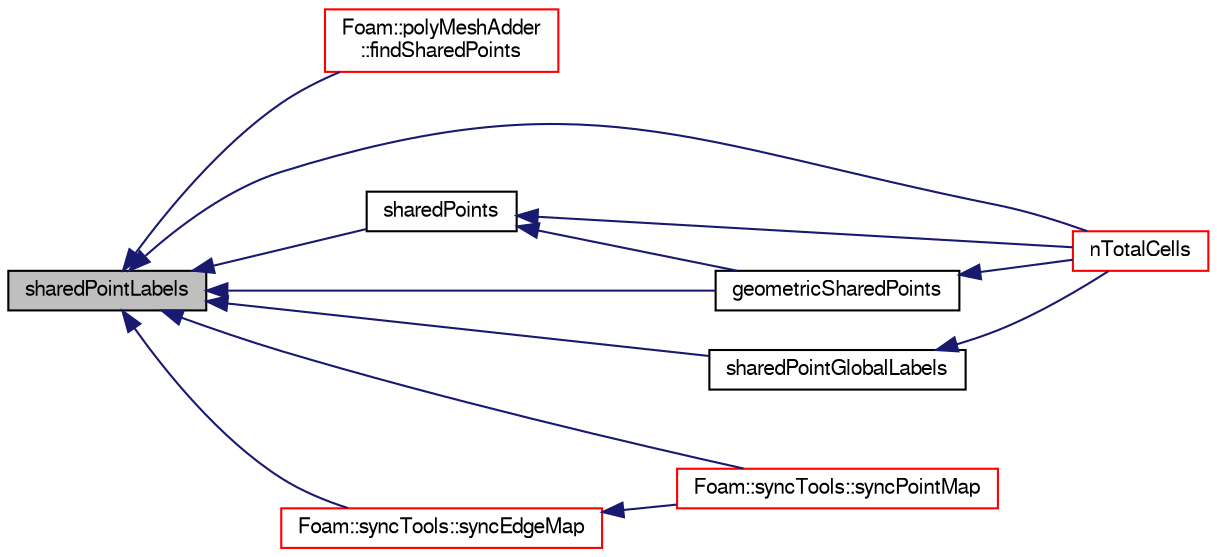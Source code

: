 digraph "sharedPointLabels"
{
  bgcolor="transparent";
  edge [fontname="FreeSans",fontsize="10",labelfontname="FreeSans",labelfontsize="10"];
  node [fontname="FreeSans",fontsize="10",shape=record];
  rankdir="LR";
  Node804 [label="sharedPointLabels",height=0.2,width=0.4,color="black", fillcolor="grey75", style="filled", fontcolor="black"];
  Node804 -> Node805 [dir="back",color="midnightblue",fontsize="10",style="solid",fontname="FreeSans"];
  Node805 [label="Foam::polyMeshAdder\l::findSharedPoints",height=0.2,width=0.4,color="red",URL="$a21594.html#a635b09647032a29d1e0aad6091b96f47",tooltip="Find topologically and geometrically shared points. "];
  Node804 -> Node819 [dir="back",color="midnightblue",fontsize="10",style="solid",fontname="FreeSans"];
  Node819 [label="geometricSharedPoints",height=0.2,width=0.4,color="black",URL="$a27334.html#a409137bf10693cd921aed0a5a75fed10",tooltip="Like sharedPoints but keeps cyclic points separate. "];
  Node819 -> Node820 [dir="back",color="midnightblue",fontsize="10",style="solid",fontname="FreeSans"];
  Node820 [label="nTotalCells",height=0.2,width=0.4,color="red",URL="$a27334.html#af5f312e4d0bc5cbcc088e7c247d3a97a",tooltip="Return total number of cells in decomposed mesh. "];
  Node804 -> Node820 [dir="back",color="midnightblue",fontsize="10",style="solid",fontname="FreeSans"];
  Node804 -> Node838 [dir="back",color="midnightblue",fontsize="10",style="solid",fontname="FreeSans"];
  Node838 [label="sharedPointGlobalLabels",height=0.2,width=0.4,color="black",URL="$a27334.html#aa534ca431115ff0cfdd8bda57ccd0d52",tooltip="Return shared point global labels. Tries to read. "];
  Node838 -> Node820 [dir="back",color="midnightblue",fontsize="10",style="solid",fontname="FreeSans"];
  Node804 -> Node839 [dir="back",color="midnightblue",fontsize="10",style="solid",fontname="FreeSans"];
  Node839 [label="sharedPoints",height=0.2,width=0.4,color="black",URL="$a27334.html#ab7d3835b5505a69d153631e4c4865136",tooltip="Collect coordinates of shared points on all processors. "];
  Node839 -> Node819 [dir="back",color="midnightblue",fontsize="10",style="solid",fontname="FreeSans"];
  Node839 -> Node820 [dir="back",color="midnightblue",fontsize="10",style="solid",fontname="FreeSans"];
  Node804 -> Node840 [dir="back",color="midnightblue",fontsize="10",style="solid",fontname="FreeSans"];
  Node840 [label="Foam::syncTools::syncEdgeMap",height=0.2,width=0.4,color="red",URL="$a27502.html#a154ac086463b8d7a0eed8c4539d3ab73",tooltip="Synchronize values on selected edges. "];
  Node840 -> Node846 [dir="back",color="midnightblue",fontsize="10",style="solid",fontname="FreeSans"];
  Node846 [label="Foam::syncTools::syncPointMap",height=0.2,width=0.4,color="red",URL="$a27502.html#a08bdf5c6403dd4367d1714c3d5b4145d",tooltip="Synchronize values on selected points. "];
  Node804 -> Node846 [dir="back",color="midnightblue",fontsize="10",style="solid",fontname="FreeSans"];
}
